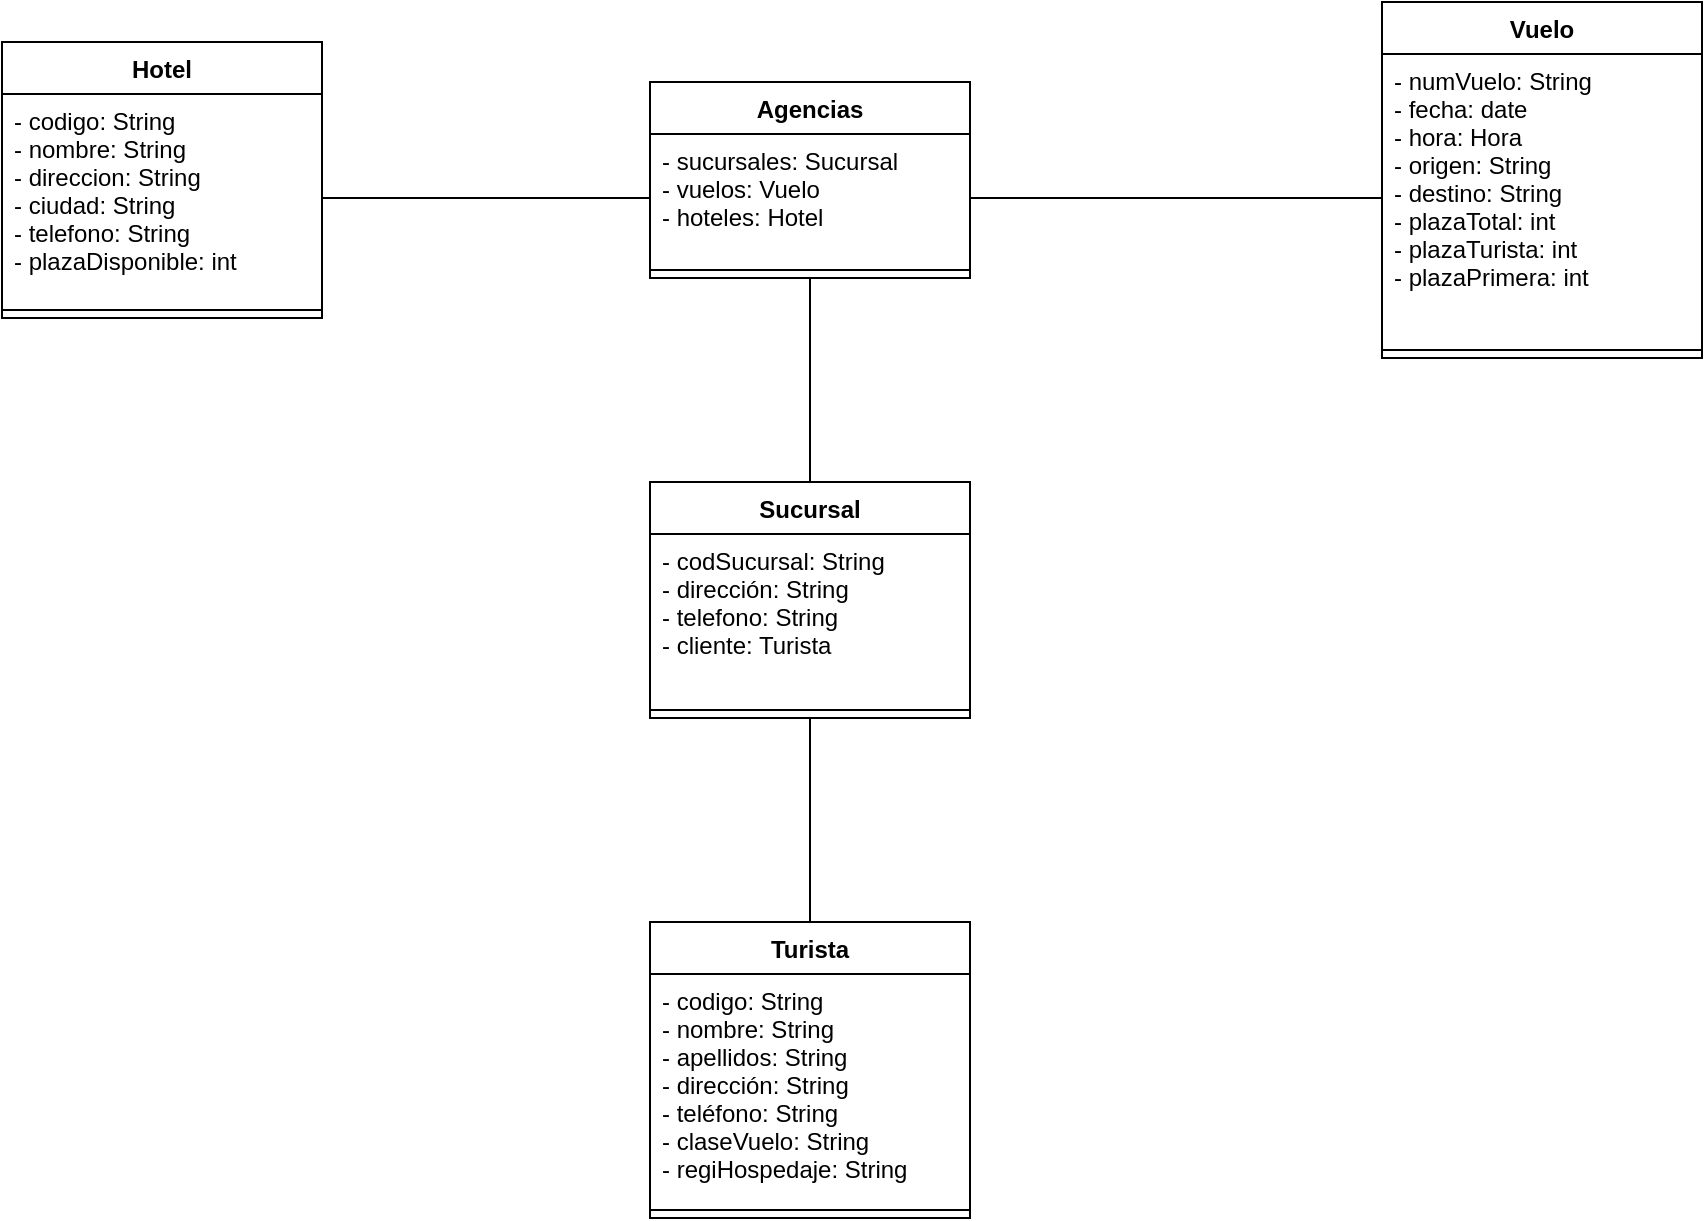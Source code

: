 <mxfile version="16.4.6" type="github">
  <diagram id="MwwP3v2i9g0i5PnzIbhQ" name="Page-1">
    <mxGraphModel dx="2249" dy="771" grid="1" gridSize="10" guides="1" tooltips="1" connect="1" arrows="1" fold="1" page="1" pageScale="1" pageWidth="827" pageHeight="1169" math="0" shadow="0">
      <root>
        <mxCell id="0" />
        <mxCell id="1" parent="0" />
        <mxCell id="9ic1y_ZYIn_0hsKV0eyH-1" value="Agencias" style="swimlane;fontStyle=1;align=center;verticalAlign=top;childLayout=stackLayout;horizontal=1;startSize=26;horizontalStack=0;resizeParent=1;resizeParentMax=0;resizeLast=0;collapsible=1;marginBottom=0;" vertex="1" parent="1">
          <mxGeometry x="254" y="160" width="160" height="98" as="geometry" />
        </mxCell>
        <mxCell id="9ic1y_ZYIn_0hsKV0eyH-2" value="- sucursales: Sucursal&#xa;- vuelos: Vuelo&#xa;- hoteles: Hotel&#xa;" style="text;strokeColor=none;fillColor=none;align=left;verticalAlign=top;spacingLeft=4;spacingRight=4;overflow=hidden;rotatable=0;points=[[0,0.5],[1,0.5]];portConstraint=eastwest;" vertex="1" parent="9ic1y_ZYIn_0hsKV0eyH-1">
          <mxGeometry y="26" width="160" height="64" as="geometry" />
        </mxCell>
        <mxCell id="9ic1y_ZYIn_0hsKV0eyH-3" value="" style="line;strokeWidth=1;fillColor=none;align=left;verticalAlign=middle;spacingTop=-1;spacingLeft=3;spacingRight=3;rotatable=0;labelPosition=right;points=[];portConstraint=eastwest;" vertex="1" parent="9ic1y_ZYIn_0hsKV0eyH-1">
          <mxGeometry y="90" width="160" height="8" as="geometry" />
        </mxCell>
        <mxCell id="9ic1y_ZYIn_0hsKV0eyH-5" value="Sucursal" style="swimlane;fontStyle=1;align=center;verticalAlign=top;childLayout=stackLayout;horizontal=1;startSize=26;horizontalStack=0;resizeParent=1;resizeParentMax=0;resizeLast=0;collapsible=1;marginBottom=0;" vertex="1" parent="1">
          <mxGeometry x="254" y="360" width="160" height="118" as="geometry" />
        </mxCell>
        <mxCell id="9ic1y_ZYIn_0hsKV0eyH-6" value="- codSucursal: String&#xa;- dirección: String&#xa;- telefono: String&#xa;- cliente: Turista&#xa;&#xa;" style="text;strokeColor=none;fillColor=none;align=left;verticalAlign=top;spacingLeft=4;spacingRight=4;overflow=hidden;rotatable=0;points=[[0,0.5],[1,0.5]];portConstraint=eastwest;" vertex="1" parent="9ic1y_ZYIn_0hsKV0eyH-5">
          <mxGeometry y="26" width="160" height="84" as="geometry" />
        </mxCell>
        <mxCell id="9ic1y_ZYIn_0hsKV0eyH-7" value="" style="line;strokeWidth=1;fillColor=none;align=left;verticalAlign=middle;spacingTop=-1;spacingLeft=3;spacingRight=3;rotatable=0;labelPosition=right;points=[];portConstraint=eastwest;" vertex="1" parent="9ic1y_ZYIn_0hsKV0eyH-5">
          <mxGeometry y="110" width="160" height="8" as="geometry" />
        </mxCell>
        <mxCell id="9ic1y_ZYIn_0hsKV0eyH-8" value="Vuelo" style="swimlane;fontStyle=1;align=center;verticalAlign=top;childLayout=stackLayout;horizontal=1;startSize=26;horizontalStack=0;resizeParent=1;resizeParentMax=0;resizeLast=0;collapsible=1;marginBottom=0;" vertex="1" parent="1">
          <mxGeometry x="620" y="120" width="160" height="178" as="geometry" />
        </mxCell>
        <mxCell id="9ic1y_ZYIn_0hsKV0eyH-9" value="- numVuelo: String&#xa;- fecha: date&#xa;- hora: Hora&#xa;- origen: String&#xa;- destino: String&#xa;- plazaTotal: int&#xa;- plazaTurista: int&#xa;- plazaPrimera: int&#xa;&#xa;" style="text;strokeColor=none;fillColor=none;align=left;verticalAlign=top;spacingLeft=4;spacingRight=4;overflow=hidden;rotatable=0;points=[[0,0.5],[1,0.5]];portConstraint=eastwest;" vertex="1" parent="9ic1y_ZYIn_0hsKV0eyH-8">
          <mxGeometry y="26" width="160" height="144" as="geometry" />
        </mxCell>
        <mxCell id="9ic1y_ZYIn_0hsKV0eyH-10" value="" style="line;strokeWidth=1;fillColor=none;align=left;verticalAlign=middle;spacingTop=-1;spacingLeft=3;spacingRight=3;rotatable=0;labelPosition=right;points=[];portConstraint=eastwest;" vertex="1" parent="9ic1y_ZYIn_0hsKV0eyH-8">
          <mxGeometry y="170" width="160" height="8" as="geometry" />
        </mxCell>
        <mxCell id="9ic1y_ZYIn_0hsKV0eyH-11" value="Turista" style="swimlane;fontStyle=1;align=center;verticalAlign=top;childLayout=stackLayout;horizontal=1;startSize=26;horizontalStack=0;resizeParent=1;resizeParentMax=0;resizeLast=0;collapsible=1;marginBottom=0;" vertex="1" parent="1">
          <mxGeometry x="254" y="580" width="160" height="148" as="geometry" />
        </mxCell>
        <mxCell id="9ic1y_ZYIn_0hsKV0eyH-12" value="- codigo: String&#xa;- nombre: String&#xa;- apellidos: String&#xa;- dirección: String&#xa;- teléfono: String&#xa;- claseVuelo: String&#xa;- regiHospedaje: String&#xa;&#xa;&#xa;" style="text;strokeColor=none;fillColor=none;align=left;verticalAlign=top;spacingLeft=4;spacingRight=4;overflow=hidden;rotatable=0;points=[[0,0.5],[1,0.5]];portConstraint=eastwest;" vertex="1" parent="9ic1y_ZYIn_0hsKV0eyH-11">
          <mxGeometry y="26" width="160" height="114" as="geometry" />
        </mxCell>
        <mxCell id="9ic1y_ZYIn_0hsKV0eyH-13" value="" style="line;strokeWidth=1;fillColor=none;align=left;verticalAlign=middle;spacingTop=-1;spacingLeft=3;spacingRight=3;rotatable=0;labelPosition=right;points=[];portConstraint=eastwest;" vertex="1" parent="9ic1y_ZYIn_0hsKV0eyH-11">
          <mxGeometry y="140" width="160" height="8" as="geometry" />
        </mxCell>
        <mxCell id="9ic1y_ZYIn_0hsKV0eyH-14" value="Hotel" style="swimlane;fontStyle=1;align=center;verticalAlign=top;childLayout=stackLayout;horizontal=1;startSize=26;horizontalStack=0;resizeParent=1;resizeParentMax=0;resizeLast=0;collapsible=1;marginBottom=0;" vertex="1" parent="1">
          <mxGeometry x="-70" y="140" width="160" height="138" as="geometry" />
        </mxCell>
        <mxCell id="9ic1y_ZYIn_0hsKV0eyH-15" value="- codigo: String&#xa;- nombre: String&#xa;- direccion: String&#xa;- ciudad: String&#xa;- telefono: String&#xa;- plazaDisponible: int&#xa;" style="text;strokeColor=none;fillColor=none;align=left;verticalAlign=top;spacingLeft=4;spacingRight=4;overflow=hidden;rotatable=0;points=[[0,0.5],[1,0.5]];portConstraint=eastwest;" vertex="1" parent="9ic1y_ZYIn_0hsKV0eyH-14">
          <mxGeometry y="26" width="160" height="104" as="geometry" />
        </mxCell>
        <mxCell id="9ic1y_ZYIn_0hsKV0eyH-16" value="" style="line;strokeWidth=1;fillColor=none;align=left;verticalAlign=middle;spacingTop=-1;spacingLeft=3;spacingRight=3;rotatable=0;labelPosition=right;points=[];portConstraint=eastwest;" vertex="1" parent="9ic1y_ZYIn_0hsKV0eyH-14">
          <mxGeometry y="130" width="160" height="8" as="geometry" />
        </mxCell>
        <mxCell id="9ic1y_ZYIn_0hsKV0eyH-17" value="" style="endArrow=none;html=1;rounded=0;exitX=1;exitY=0.5;exitDx=0;exitDy=0;entryX=0;entryY=0.5;entryDx=0;entryDy=0;labelBackgroundColor=none;" edge="1" parent="1" source="9ic1y_ZYIn_0hsKV0eyH-2" target="9ic1y_ZYIn_0hsKV0eyH-9">
          <mxGeometry width="50" height="50" relative="1" as="geometry">
            <mxPoint x="540" y="360" as="sourcePoint" />
            <mxPoint x="590" y="310" as="targetPoint" />
          </mxGeometry>
        </mxCell>
        <mxCell id="9ic1y_ZYIn_0hsKV0eyH-18" value="" style="endArrow=none;html=1;rounded=0;exitX=1;exitY=0.5;exitDx=0;exitDy=0;entryX=0;entryY=0.5;entryDx=0;entryDy=0;labelBackgroundColor=none;" edge="1" parent="1" source="9ic1y_ZYIn_0hsKV0eyH-15" target="9ic1y_ZYIn_0hsKV0eyH-2">
          <mxGeometry width="50" height="50" relative="1" as="geometry">
            <mxPoint x="424" y="228" as="sourcePoint" />
            <mxPoint x="630" y="228" as="targetPoint" />
          </mxGeometry>
        </mxCell>
        <mxCell id="9ic1y_ZYIn_0hsKV0eyH-19" value="" style="endArrow=none;html=1;rounded=0;exitX=0.5;exitY=1;exitDx=0;exitDy=0;entryX=0.5;entryY=0;entryDx=0;entryDy=0;labelBackgroundColor=none;" edge="1" parent="1" source="9ic1y_ZYIn_0hsKV0eyH-1" target="9ic1y_ZYIn_0hsKV0eyH-5">
          <mxGeometry width="50" height="50" relative="1" as="geometry">
            <mxPoint x="424" y="228" as="sourcePoint" />
            <mxPoint x="630" y="228" as="targetPoint" />
          </mxGeometry>
        </mxCell>
        <mxCell id="9ic1y_ZYIn_0hsKV0eyH-20" value="" style="endArrow=none;html=1;rounded=0;exitX=0.5;exitY=1;exitDx=0;exitDy=0;entryX=0.5;entryY=0;entryDx=0;entryDy=0;labelBackgroundColor=none;" edge="1" parent="1" source="9ic1y_ZYIn_0hsKV0eyH-5" target="9ic1y_ZYIn_0hsKV0eyH-11">
          <mxGeometry width="50" height="50" relative="1" as="geometry">
            <mxPoint x="344" y="268" as="sourcePoint" />
            <mxPoint x="344" y="370" as="targetPoint" />
          </mxGeometry>
        </mxCell>
      </root>
    </mxGraphModel>
  </diagram>
</mxfile>
